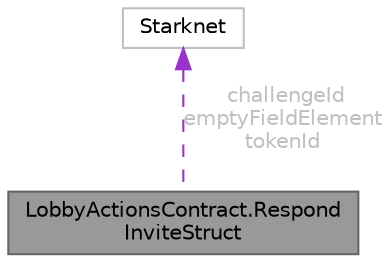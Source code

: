 digraph "LobbyActionsContract.RespondInviteStruct"
{
 // LATEX_PDF_SIZE
  bgcolor="transparent";
  edge [fontname=Helvetica,fontsize=10,labelfontname=Helvetica,labelfontsize=10];
  node [fontname=Helvetica,fontsize=10,shape=box,height=0.2,width=0.4];
  Node1 [id="Node000001",label="LobbyActionsContract.Respond\lInviteStruct",height=0.2,width=0.4,color="gray40", fillcolor="grey60", style="filled", fontcolor="black",tooltip="Created:"];
  Node2 -> Node1 [id="edge1_Node000001_Node000002",dir="back",color="darkorchid3",style="dashed",tooltip=" ",label=" challengeId\nemptyFieldElement\ntokenId",fontcolor="grey" ];
  Node2 [id="Node000002",label="Starknet",height=0.2,width=0.4,color="grey75", fillcolor="white", style="filled",tooltip=" "];
}
